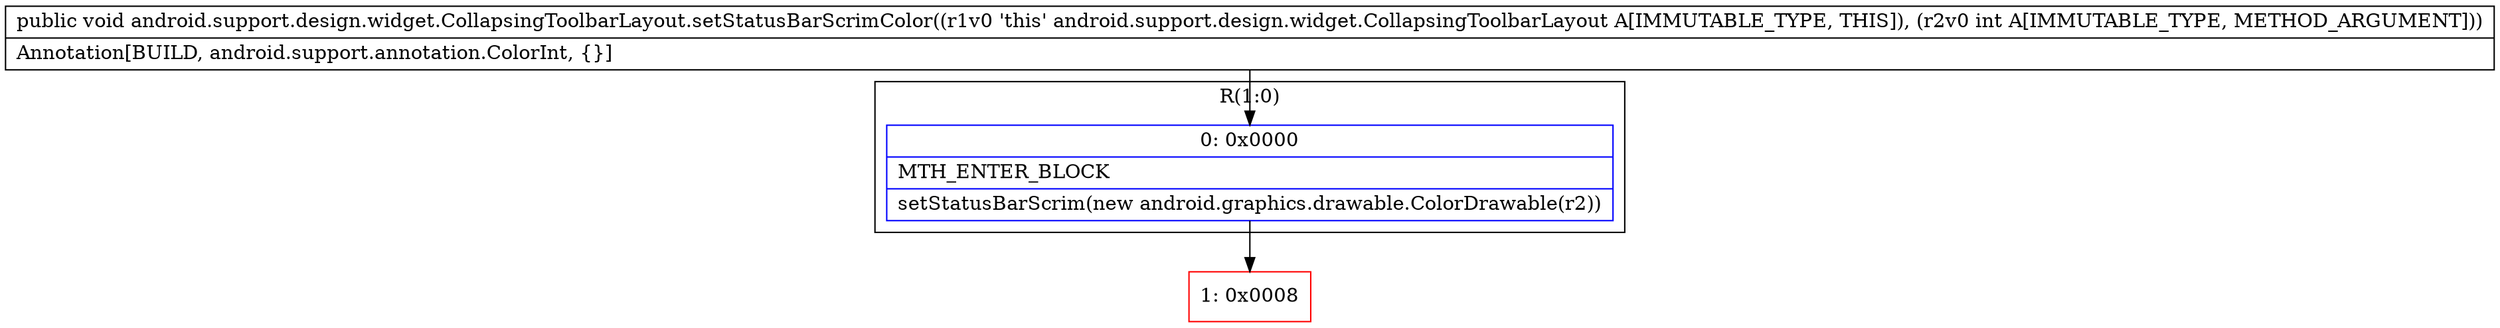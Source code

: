 digraph "CFG forandroid.support.design.widget.CollapsingToolbarLayout.setStatusBarScrimColor(I)V" {
subgraph cluster_Region_139145925 {
label = "R(1:0)";
node [shape=record,color=blue];
Node_0 [shape=record,label="{0\:\ 0x0000|MTH_ENTER_BLOCK\l|setStatusBarScrim(new android.graphics.drawable.ColorDrawable(r2))\l}"];
}
Node_1 [shape=record,color=red,label="{1\:\ 0x0008}"];
MethodNode[shape=record,label="{public void android.support.design.widget.CollapsingToolbarLayout.setStatusBarScrimColor((r1v0 'this' android.support.design.widget.CollapsingToolbarLayout A[IMMUTABLE_TYPE, THIS]), (r2v0 int A[IMMUTABLE_TYPE, METHOD_ARGUMENT]))  | Annotation[BUILD, android.support.annotation.ColorInt, \{\}]\l}"];
MethodNode -> Node_0;
Node_0 -> Node_1;
}

